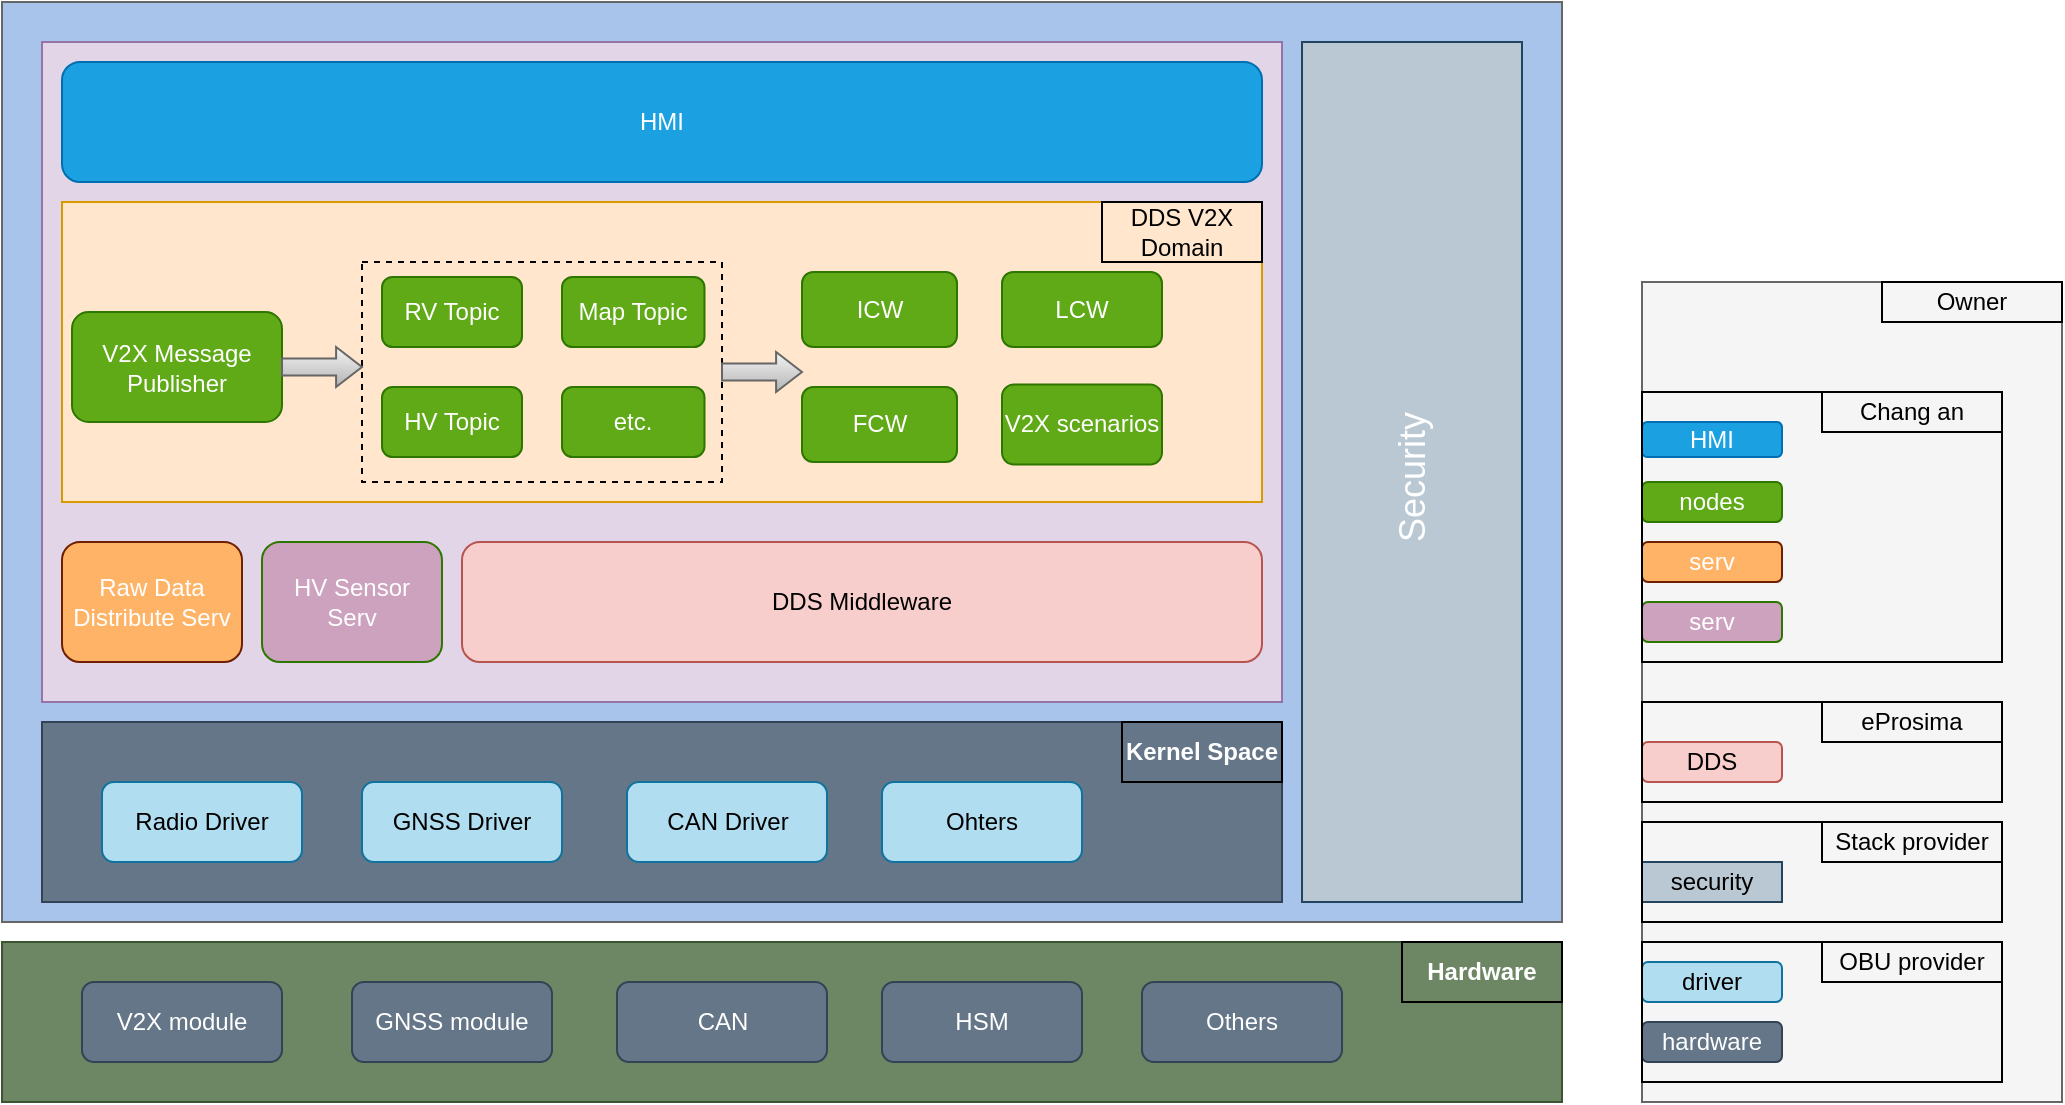 <mxfile version="14.0.3" type="github">
  <diagram id="kgpKYQtTHZ0yAKxKKP6v" name="Page-1">
    <mxGraphModel dx="1422" dy="773" grid="1" gridSize="10" guides="1" tooltips="1" connect="1" arrows="1" fold="1" page="1" pageScale="1" pageWidth="850" pageHeight="1100" math="0" shadow="0">
      <root>
        <mxCell id="0" />
        <mxCell id="1" parent="0" />
        <mxCell id="EnAMJL2eUIxCQ6h8DMGY-57" value="" style="rounded=0;whiteSpace=wrap;html=1;shadow=0;strokeColor=#666666;fontColor=#333333;fillColor=#A9C4EB;" vertex="1" parent="1">
          <mxGeometry x="50" y="350" width="780" height="460" as="geometry" />
        </mxCell>
        <mxCell id="EnAMJL2eUIxCQ6h8DMGY-6" value="" style="rounded=0;whiteSpace=wrap;html=1;fillColor=#e1d5e7;strokeColor=#9673a6;shadow=0;" vertex="1" parent="1">
          <mxGeometry x="70" y="370" width="620" height="330" as="geometry" />
        </mxCell>
        <mxCell id="EnAMJL2eUIxCQ6h8DMGY-7" value="" style="rounded=0;whiteSpace=wrap;html=1;shadow=0;fillColor=#647687;strokeColor=#314354;fontColor=#ffffff;" vertex="1" parent="1">
          <mxGeometry x="70" y="710" width="620" height="90" as="geometry" />
        </mxCell>
        <mxCell id="EnAMJL2eUIxCQ6h8DMGY-8" value="Radio Driver" style="rounded=1;whiteSpace=wrap;html=1;shadow=0;fillColor=#b1ddf0;strokeColor=#10739e;" vertex="1" parent="1">
          <mxGeometry x="100" y="740" width="100" height="40" as="geometry" />
        </mxCell>
        <mxCell id="EnAMJL2eUIxCQ6h8DMGY-10" value="&lt;font color=&quot;#FFFFFF&quot;&gt;&lt;b&gt;Kernel Space&lt;/b&gt;&lt;/font&gt;" style="text;html=1;fillColor=none;align=center;verticalAlign=middle;whiteSpace=wrap;rounded=0;shadow=0;strokeColor=#000000;" vertex="1" parent="1">
          <mxGeometry x="610" y="710" width="80" height="30" as="geometry" />
        </mxCell>
        <mxCell id="EnAMJL2eUIxCQ6h8DMGY-11" value="GNSS Driver" style="rounded=1;whiteSpace=wrap;html=1;shadow=0;fillColor=#b1ddf0;strokeColor=#10739e;" vertex="1" parent="1">
          <mxGeometry x="230" y="740" width="100" height="40" as="geometry" />
        </mxCell>
        <mxCell id="EnAMJL2eUIxCQ6h8DMGY-12" value="CAN Driver" style="rounded=1;whiteSpace=wrap;html=1;shadow=0;fillColor=#b1ddf0;strokeColor=#10739e;" vertex="1" parent="1">
          <mxGeometry x="362.5" y="740" width="100" height="40" as="geometry" />
        </mxCell>
        <mxCell id="EnAMJL2eUIxCQ6h8DMGY-14" value="Ohters" style="rounded=1;whiteSpace=wrap;html=1;shadow=0;fillColor=#b1ddf0;strokeColor=#10739e;" vertex="1" parent="1">
          <mxGeometry x="490" y="740" width="100" height="40" as="geometry" />
        </mxCell>
        <mxCell id="EnAMJL2eUIxCQ6h8DMGY-15" value="" style="rounded=0;whiteSpace=wrap;html=1;shadow=0;strokeColor=#3A5431;fillColor=#6d8764;fontColor=#ffffff;" vertex="1" parent="1">
          <mxGeometry x="50" y="820" width="780" height="80" as="geometry" />
        </mxCell>
        <mxCell id="EnAMJL2eUIxCQ6h8DMGY-16" value="&lt;b&gt;&lt;font color=&quot;#FFFFFF&quot;&gt;Hardware&lt;/font&gt;&lt;/b&gt;" style="text;html=1;fillColor=none;align=center;verticalAlign=middle;whiteSpace=wrap;rounded=0;shadow=0;strokeColor=#000000;" vertex="1" parent="1">
          <mxGeometry x="750" y="820" width="80" height="30" as="geometry" />
        </mxCell>
        <mxCell id="EnAMJL2eUIxCQ6h8DMGY-18" value="V2X module" style="rounded=1;whiteSpace=wrap;html=1;shadow=0;strokeColor=#314354;fillColor=#647687;fontColor=#ffffff;" vertex="1" parent="1">
          <mxGeometry x="90" y="840" width="100" height="40" as="geometry" />
        </mxCell>
        <mxCell id="EnAMJL2eUIxCQ6h8DMGY-19" value="GNSS module" style="rounded=1;whiteSpace=wrap;html=1;shadow=0;fillColor=#647687;strokeColor=#314354;fontColor=#ffffff;" vertex="1" parent="1">
          <mxGeometry x="225" y="840" width="100" height="40" as="geometry" />
        </mxCell>
        <mxCell id="EnAMJL2eUIxCQ6h8DMGY-20" value="CAN" style="rounded=1;whiteSpace=wrap;html=1;shadow=0;fillColor=#647687;strokeColor=#314354;fontColor=#ffffff;" vertex="1" parent="1">
          <mxGeometry x="357.5" y="840" width="105" height="40" as="geometry" />
        </mxCell>
        <mxCell id="EnAMJL2eUIxCQ6h8DMGY-21" value="HSM" style="rounded=1;whiteSpace=wrap;html=1;shadow=0;fillColor=#647687;strokeColor=#314354;fontColor=#ffffff;" vertex="1" parent="1">
          <mxGeometry x="490" y="840" width="100" height="40" as="geometry" />
        </mxCell>
        <mxCell id="EnAMJL2eUIxCQ6h8DMGY-27" value="&lt;div&gt;Raw Data&lt;/div&gt;&lt;div&gt;Distribute Serv&lt;/div&gt;" style="rounded=1;whiteSpace=wrap;html=1;shadow=0;strokeColor=#6D1F00;fontColor=#ffffff;fillColor=#FFB366;" vertex="1" parent="1">
          <mxGeometry x="80" y="620" width="90" height="60" as="geometry" />
        </mxCell>
        <mxCell id="EnAMJL2eUIxCQ6h8DMGY-28" value="DDS Middleware" style="rounded=1;whiteSpace=wrap;html=1;shadow=0;strokeColor=#b85450;fillColor=#f8cecc;" vertex="1" parent="1">
          <mxGeometry x="280" y="620" width="400" height="60" as="geometry" />
        </mxCell>
        <mxCell id="EnAMJL2eUIxCQ6h8DMGY-29" value="" style="rounded=0;whiteSpace=wrap;html=1;shadow=0;strokeColor=#d79b00;fillColor=#ffe6cc;" vertex="1" parent="1">
          <mxGeometry x="80" y="450" width="600" height="150" as="geometry" />
        </mxCell>
        <mxCell id="EnAMJL2eUIxCQ6h8DMGY-30" value="DDS V2X Domain" style="text;html=1;fillColor=none;align=center;verticalAlign=middle;whiteSpace=wrap;rounded=0;shadow=0;strokeColor=#000000;" vertex="1" parent="1">
          <mxGeometry x="600" y="450" width="80" height="30" as="geometry" />
        </mxCell>
        <mxCell id="EnAMJL2eUIxCQ6h8DMGY-31" value="&lt;div&gt;V2X Message&lt;/div&gt;&lt;div&gt;Publisher&lt;br&gt;&lt;/div&gt;" style="rounded=1;whiteSpace=wrap;html=1;shadow=0;strokeColor=#2D7600;fillColor=#60a917;fontColor=#ffffff;" vertex="1" parent="1">
          <mxGeometry x="85" y="505" width="105" height="55" as="geometry" />
        </mxCell>
        <mxCell id="EnAMJL2eUIxCQ6h8DMGY-36" value="RV Topic" style="rounded=1;whiteSpace=wrap;html=1;shadow=0;strokeColor=#2D7600;fillColor=#60a917;fontColor=#ffffff;" vertex="1" parent="1">
          <mxGeometry x="240" y="487.5" width="70" height="35" as="geometry" />
        </mxCell>
        <mxCell id="EnAMJL2eUIxCQ6h8DMGY-37" value="HV Topic" style="rounded=1;whiteSpace=wrap;html=1;shadow=0;strokeColor=#2D7600;fillColor=#60a917;fontColor=#ffffff;" vertex="1" parent="1">
          <mxGeometry x="240" y="542.5" width="70" height="35" as="geometry" />
        </mxCell>
        <mxCell id="EnAMJL2eUIxCQ6h8DMGY-38" value="Map Topic" style="rounded=1;whiteSpace=wrap;html=1;shadow=0;strokeColor=#2D7600;fillColor=#60a917;fontColor=#ffffff;" vertex="1" parent="1">
          <mxGeometry x="330" y="487.5" width="71.25" height="35" as="geometry" />
        </mxCell>
        <mxCell id="EnAMJL2eUIxCQ6h8DMGY-39" value="etc." style="rounded=1;whiteSpace=wrap;html=1;shadow=0;strokeColor=#2D7600;fillColor=#60a917;fontColor=#ffffff;" vertex="1" parent="1">
          <mxGeometry x="330" y="542.5" width="71.25" height="35" as="geometry" />
        </mxCell>
        <mxCell id="EnAMJL2eUIxCQ6h8DMGY-40" value="" style="rounded=0;whiteSpace=wrap;html=1;shadow=0;strokeColor=#000000;dashed=1;fillColor=none;" vertex="1" parent="1">
          <mxGeometry x="230" y="480" width="180" height="110" as="geometry" />
        </mxCell>
        <mxCell id="EnAMJL2eUIxCQ6h8DMGY-42" value="" style="html=1;shadow=0;dashed=0;align=center;verticalAlign=middle;shape=mxgraph.arrows2.arrow;dy=0.58;dx=12.95;notch=0;strokeColor=#666666;fillColor=#f5f5f5;gradientColor=#b3b3b3;" vertex="1" parent="1">
          <mxGeometry x="190" y="522.5" width="40" height="20" as="geometry" />
        </mxCell>
        <mxCell id="EnAMJL2eUIxCQ6h8DMGY-43" value="ICW" style="rounded=1;whiteSpace=wrap;html=1;shadow=0;strokeColor=#2D7600;fillColor=#60a917;fontColor=#ffffff;" vertex="1" parent="1">
          <mxGeometry x="450" y="485" width="77.5" height="37.5" as="geometry" />
        </mxCell>
        <mxCell id="EnAMJL2eUIxCQ6h8DMGY-44" value="FCW" style="rounded=1;whiteSpace=wrap;html=1;shadow=0;strokeColor=#2D7600;fillColor=#60a917;fontColor=#ffffff;" vertex="1" parent="1">
          <mxGeometry x="450" y="542.5" width="77.5" height="37.5" as="geometry" />
        </mxCell>
        <mxCell id="EnAMJL2eUIxCQ6h8DMGY-45" value="V2X scenarios" style="rounded=1;whiteSpace=wrap;html=1;shadow=0;strokeColor=#2D7600;fillColor=#60a917;fontColor=#ffffff;" vertex="1" parent="1">
          <mxGeometry x="550" y="541.25" width="80" height="40" as="geometry" />
        </mxCell>
        <mxCell id="EnAMJL2eUIxCQ6h8DMGY-46" value="Others" style="rounded=1;whiteSpace=wrap;html=1;shadow=0;fillColor=#647687;strokeColor=#314354;fontColor=#ffffff;" vertex="1" parent="1">
          <mxGeometry x="620" y="840" width="100" height="40" as="geometry" />
        </mxCell>
        <mxCell id="EnAMJL2eUIxCQ6h8DMGY-48" value="" style="rounded=0;whiteSpace=wrap;html=1;shadow=0;strokeColor=#23445d;fillColor=#bac8d3;direction=north;" vertex="1" parent="1">
          <mxGeometry x="700" y="370" width="110" height="430" as="geometry" />
        </mxCell>
        <mxCell id="EnAMJL2eUIxCQ6h8DMGY-50" value="&lt;div&gt;HV Sensor&lt;/div&gt;&lt;div&gt;Serv&lt;/div&gt;" style="rounded=1;whiteSpace=wrap;html=1;shadow=0;strokeColor=#2D7600;fontColor=#ffffff;fillColor=#CDA2BE;" vertex="1" parent="1">
          <mxGeometry x="180" y="620" width="90" height="60" as="geometry" />
        </mxCell>
        <mxCell id="EnAMJL2eUIxCQ6h8DMGY-53" value="LCW" style="rounded=1;whiteSpace=wrap;html=1;shadow=0;strokeColor=#2D7600;fillColor=#60a917;fontColor=#ffffff;" vertex="1" parent="1">
          <mxGeometry x="550" y="485" width="80" height="37.5" as="geometry" />
        </mxCell>
        <mxCell id="EnAMJL2eUIxCQ6h8DMGY-54" value="HMI" style="rounded=1;whiteSpace=wrap;html=1;shadow=0;strokeColor=#006EAF;fillColor=#1ba1e2;fontColor=#ffffff;" vertex="1" parent="1">
          <mxGeometry x="80" y="380" width="600" height="60" as="geometry" />
        </mxCell>
        <mxCell id="EnAMJL2eUIxCQ6h8DMGY-55" value="" style="html=1;shadow=0;dashed=0;align=center;verticalAlign=middle;shape=mxgraph.arrows2.arrow;dy=0.58;dx=12.95;notch=0;strokeColor=#666666;fillColor=#f5f5f5;gradientColor=#b3b3b3;" vertex="1" parent="1">
          <mxGeometry x="410" y="525" width="40" height="20" as="geometry" />
        </mxCell>
        <mxCell id="EnAMJL2eUIxCQ6h8DMGY-59" value="&lt;font style=&quot;font-size: 18px&quot; color=&quot;#FFFFFF&quot;&gt;Security&lt;/font&gt;" style="text;html=1;strokeColor=none;fillColor=none;align=center;verticalAlign=middle;whiteSpace=wrap;rounded=0;shadow=0;direction=north;rotation=-90;" vertex="1" parent="1">
          <mxGeometry x="715" y="577.5" width="80" height="20" as="geometry" />
        </mxCell>
        <mxCell id="EnAMJL2eUIxCQ6h8DMGY-61" value="" style="rounded=0;whiteSpace=wrap;html=1;shadow=0;strokeColor=#666666;fillColor=#f5f5f5;fontColor=#333333;" vertex="1" parent="1">
          <mxGeometry x="870" y="490" width="210" height="410" as="geometry" />
        </mxCell>
        <mxCell id="EnAMJL2eUIxCQ6h8DMGY-62" value="hardware" style="rounded=1;whiteSpace=wrap;html=1;shadow=0;fillColor=#647687;strokeColor=#314354;fontColor=#ffffff;" vertex="1" parent="1">
          <mxGeometry x="870" y="860" width="70" height="20" as="geometry" />
        </mxCell>
        <mxCell id="EnAMJL2eUIxCQ6h8DMGY-63" value="driver" style="rounded=1;whiteSpace=wrap;html=1;shadow=0;fillColor=#b1ddf0;strokeColor=#10739e;" vertex="1" parent="1">
          <mxGeometry x="870" y="830" width="70" height="20" as="geometry" />
        </mxCell>
        <mxCell id="EnAMJL2eUIxCQ6h8DMGY-64" value="" style="rounded=0;whiteSpace=wrap;html=1;shadow=0;strokeColor=#000000;gradientColor=none;fillColor=none;" vertex="1" parent="1">
          <mxGeometry x="870" y="820" width="180" height="70" as="geometry" />
        </mxCell>
        <mxCell id="EnAMJL2eUIxCQ6h8DMGY-65" value="&lt;div&gt;security&lt;/div&gt;" style="rounded=0;whiteSpace=wrap;html=1;shadow=0;strokeColor=#23445d;fillColor=#bac8d3;direction=north;" vertex="1" parent="1">
          <mxGeometry x="870" y="780" width="70" height="20" as="geometry" />
        </mxCell>
        <mxCell id="EnAMJL2eUIxCQ6h8DMGY-66" value="DDS" style="rounded=1;whiteSpace=wrap;html=1;shadow=0;strokeColor=#b85450;fillColor=#f8cecc;" vertex="1" parent="1">
          <mxGeometry x="870" y="720" width="70" height="20" as="geometry" />
        </mxCell>
        <mxCell id="EnAMJL2eUIxCQ6h8DMGY-67" value="serv" style="rounded=1;whiteSpace=wrap;html=1;shadow=0;strokeColor=#2D7600;fontColor=#ffffff;fillColor=#CDA2BE;" vertex="1" parent="1">
          <mxGeometry x="870" y="650" width="70" height="20" as="geometry" />
        </mxCell>
        <mxCell id="EnAMJL2eUIxCQ6h8DMGY-68" value="serv" style="rounded=1;whiteSpace=wrap;html=1;shadow=0;strokeColor=#6D1F00;fontColor=#ffffff;fillColor=#FFB366;" vertex="1" parent="1">
          <mxGeometry x="870" y="620" width="70" height="20" as="geometry" />
        </mxCell>
        <mxCell id="EnAMJL2eUIxCQ6h8DMGY-69" value="nodes" style="rounded=1;whiteSpace=wrap;html=1;shadow=0;strokeColor=#2D7600;fillColor=#60a917;fontColor=#ffffff;" vertex="1" parent="1">
          <mxGeometry x="870" y="590" width="70" height="20" as="geometry" />
        </mxCell>
        <mxCell id="EnAMJL2eUIxCQ6h8DMGY-70" value="HMI" style="rounded=1;whiteSpace=wrap;html=1;shadow=0;strokeColor=#006EAF;fillColor=#1ba1e2;fontColor=#ffffff;" vertex="1" parent="1">
          <mxGeometry x="870" y="560" width="70" height="17.5" as="geometry" />
        </mxCell>
        <mxCell id="EnAMJL2eUIxCQ6h8DMGY-71" value="OBU provider" style="text;html=1;fillColor=none;align=center;verticalAlign=middle;whiteSpace=wrap;rounded=0;shadow=0;strokeColor=#000000;" vertex="1" parent="1">
          <mxGeometry x="960" y="820" width="90" height="20" as="geometry" />
        </mxCell>
        <mxCell id="EnAMJL2eUIxCQ6h8DMGY-73" value="" style="rounded=0;whiteSpace=wrap;html=1;shadow=0;strokeColor=#000000;gradientColor=none;fillColor=none;" vertex="1" parent="1">
          <mxGeometry x="870" y="760" width="180" height="50" as="geometry" />
        </mxCell>
        <mxCell id="EnAMJL2eUIxCQ6h8DMGY-74" value="Stack provider" style="text;html=1;fillColor=none;align=center;verticalAlign=middle;whiteSpace=wrap;rounded=0;shadow=0;strokeColor=#000000;" vertex="1" parent="1">
          <mxGeometry x="960" y="760" width="90" height="20" as="geometry" />
        </mxCell>
        <mxCell id="EnAMJL2eUIxCQ6h8DMGY-75" value="eProsima" style="text;html=1;fillColor=none;align=center;verticalAlign=middle;whiteSpace=wrap;rounded=0;shadow=0;strokeColor=#000000;" vertex="1" parent="1">
          <mxGeometry x="960" y="700" width="90" height="20" as="geometry" />
        </mxCell>
        <mxCell id="EnAMJL2eUIxCQ6h8DMGY-78" value="" style="rounded=0;whiteSpace=wrap;html=1;shadow=0;strokeColor=#000000;gradientColor=none;fillColor=none;" vertex="1" parent="1">
          <mxGeometry x="870" y="700" width="180" height="50" as="geometry" />
        </mxCell>
        <mxCell id="EnAMJL2eUIxCQ6h8DMGY-79" value="" style="rounded=0;whiteSpace=wrap;html=1;shadow=0;strokeColor=#000000;gradientColor=none;fillColor=none;" vertex="1" parent="1">
          <mxGeometry x="870" y="545" width="180" height="135" as="geometry" />
        </mxCell>
        <mxCell id="EnAMJL2eUIxCQ6h8DMGY-80" value="Chang an" style="text;html=1;fillColor=none;align=center;verticalAlign=middle;whiteSpace=wrap;rounded=0;shadow=0;strokeColor=#000000;" vertex="1" parent="1">
          <mxGeometry x="960" y="545" width="90" height="20" as="geometry" />
        </mxCell>
        <mxCell id="EnAMJL2eUIxCQ6h8DMGY-81" value="Owner" style="text;html=1;fillColor=none;align=center;verticalAlign=middle;whiteSpace=wrap;rounded=0;shadow=0;strokeColor=#000000;" vertex="1" parent="1">
          <mxGeometry x="990" y="490" width="90" height="20" as="geometry" />
        </mxCell>
      </root>
    </mxGraphModel>
  </diagram>
</mxfile>
